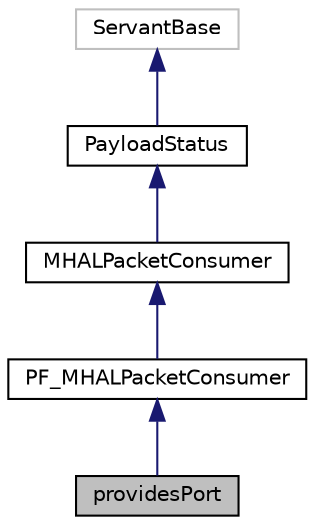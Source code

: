 digraph "providesPort"
{
 // INTERACTIVE_SVG=YES
  edge [fontname="Helvetica",fontsize="10",labelfontname="Helvetica",labelfontsize="10"];
  node [fontname="Helvetica",fontsize="10",shape=record];
  Node1 [label="providesPort",height=0.2,width=0.4,color="black", fillcolor="grey75", style="filled", fontcolor="black"];
  Node2 -> Node1 [dir="back",color="midnightblue",fontsize="10",style="solid",fontname="Helvetica"];
  Node2 [label="PF_MHALPacketConsumer",height=0.2,width=0.4,color="black", fillcolor="white", style="filled",URL="$class_p_o_a___m_h_a_l_1_1_p_f___m_h_a_l_packet_consumer.html"];
  Node3 -> Node2 [dir="back",color="midnightblue",fontsize="10",style="solid",fontname="Helvetica"];
  Node3 [label="MHALPacketConsumer",height=0.2,width=0.4,color="black", fillcolor="white", style="filled",URL="$class_p_o_a___m_h_a_l_1_1_m_h_a_l_packet_consumer.html"];
  Node4 -> Node3 [dir="back",color="midnightblue",fontsize="10",style="solid",fontname="Helvetica"];
  Node4 [label="PayloadStatus",height=0.2,width=0.4,color="black", fillcolor="white", style="filled",URL="$class_p_o_a___packet_1_1_payload_status.html"];
  Node5 -> Node4 [dir="back",color="midnightblue",fontsize="10",style="solid",fontname="Helvetica"];
  Node5 [label="ServantBase",height=0.2,width=0.4,color="grey75", fillcolor="white", style="filled"];
}
